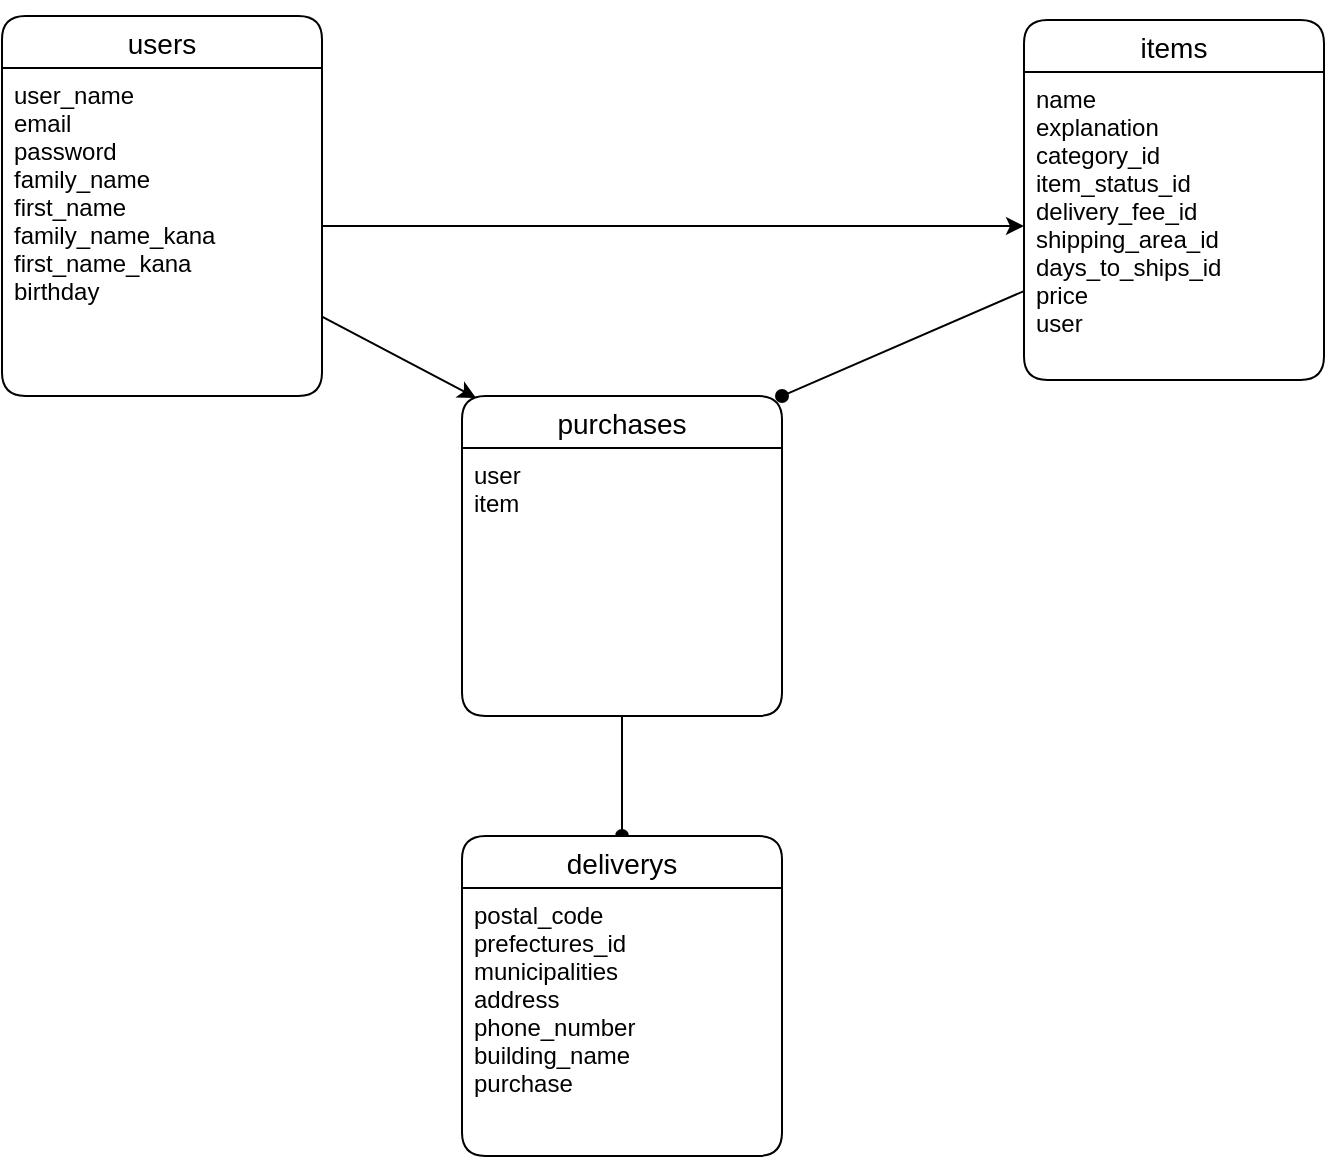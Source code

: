 <mxfile version="13.10.0" type="embed">
    <diagram id="s9VC0jBLGRepwFmhDhCj" name="ER図">
        <mxGraphModel dx="1138" dy="591" grid="1" gridSize="10" guides="1" tooltips="1" connect="1" arrows="1" fold="1" page="1" pageScale="1" pageWidth="827" pageHeight="1169" math="0" shadow="0">
            <root>
                <mxCell id="EHEQRac--1mDbGVyK8xg-0"/>
                <mxCell id="EHEQRac--1mDbGVyK8xg-1" parent="EHEQRac--1mDbGVyK8xg-0"/>
                <mxCell id="lrQ-uHsDvBDe7XlnzT23-16" style="edgeStyle=orthogonalEdgeStyle;orthogonalLoop=1;jettySize=auto;html=1;exitX=0.5;exitY=0;exitDx=0;exitDy=0;" parent="EHEQRac--1mDbGVyK8xg-1" source="lrQ-uHsDvBDe7XlnzT23-12" edge="1">
                    <mxGeometry relative="1" as="geometry">
                        <mxPoint x="150" y="50" as="targetPoint"/>
                    </mxGeometry>
                </mxCell>
                <mxCell id="lrQ-uHsDvBDe7XlnzT23-12" value="users" style="swimlane;fontStyle=0;childLayout=stackLayout;horizontal=1;startSize=26;horizontalStack=0;resizeParent=1;resizeParentMax=0;resizeLast=0;collapsible=1;marginBottom=0;align=center;fontSize=14;rounded=1;" parent="EHEQRac--1mDbGVyK8xg-1" vertex="1">
                    <mxGeometry x="70" y="40" width="160" height="190" as="geometry"/>
                </mxCell>
                <mxCell id="lrQ-uHsDvBDe7XlnzT23-13" value="user_name&#10;email&#10;password&#10;family_name&#10;first_name&#10;family_name_kana&#10;first_name_kana&#10;birthday&#10;" style="text;strokeColor=none;fillColor=none;spacingLeft=4;spacingRight=4;overflow=hidden;rotatable=0;points=[[0,0.5],[1,0.5]];portConstraint=eastwest;fontSize=12;rounded=1;" parent="lrQ-uHsDvBDe7XlnzT23-12" vertex="1">
                    <mxGeometry y="26" width="160" height="164" as="geometry"/>
                </mxCell>
                <mxCell id="lrQ-uHsDvBDe7XlnzT23-8" value="items" style="swimlane;fontStyle=0;childLayout=stackLayout;horizontal=1;startSize=26;horizontalStack=0;resizeParent=1;resizeParentMax=0;resizeLast=0;collapsible=1;marginBottom=0;align=center;fontSize=14;rounded=1;" parent="EHEQRac--1mDbGVyK8xg-1" vertex="1">
                    <mxGeometry x="581" y="42" width="150" height="180" as="geometry"/>
                </mxCell>
                <mxCell id="lrQ-uHsDvBDe7XlnzT23-9" value="name&#10;explanation&#10;category_id&#10;item_status_id&#10;delivery_fee_id&#10;shipping_area_id&#10;days_to_ships_id&#10;price&#10;user&#10;" style="text;strokeColor=none;fillColor=none;spacingLeft=4;spacingRight=4;overflow=hidden;rotatable=0;points=[[0,0.5],[1,0.5]];portConstraint=eastwest;fontSize=12;rounded=1;" parent="lrQ-uHsDvBDe7XlnzT23-8" vertex="1">
                    <mxGeometry y="26" width="150" height="154" as="geometry"/>
                </mxCell>
                <mxCell id="2" style="edgeStyle=none;orthogonalLoop=1;jettySize=auto;html=1;entryX=0.5;entryY=0;entryDx=0;entryDy=0;endArrow=oval;endFill=1;" parent="EHEQRac--1mDbGVyK8xg-1" source="lrQ-uHsDvBDe7XlnzT23-4" target="lrQ-uHsDvBDe7XlnzT23-0" edge="1">
                    <mxGeometry relative="1" as="geometry"/>
                </mxCell>
                <mxCell id="lrQ-uHsDvBDe7XlnzT23-4" value="purchases" style="swimlane;fontStyle=0;childLayout=stackLayout;horizontal=1;startSize=26;horizontalStack=0;resizeParent=1;resizeParentMax=0;resizeLast=0;collapsible=1;marginBottom=0;align=center;fontSize=14;rounded=1;" parent="EHEQRac--1mDbGVyK8xg-1" vertex="1">
                    <mxGeometry x="300" y="230" width="160" height="160" as="geometry"/>
                </mxCell>
                <mxCell id="lrQ-uHsDvBDe7XlnzT23-5" value="user&#10;item" style="text;strokeColor=none;fillColor=none;spacingLeft=4;spacingRight=4;overflow=hidden;rotatable=0;points=[[0,0.5],[1,0.5]];portConstraint=eastwest;fontSize=12;rounded=1;" parent="lrQ-uHsDvBDe7XlnzT23-4" vertex="1">
                    <mxGeometry y="26" width="160" height="134" as="geometry"/>
                </mxCell>
                <mxCell id="lrQ-uHsDvBDe7XlnzT23-0" value="deliverys" style="swimlane;fontStyle=0;childLayout=stackLayout;horizontal=1;startSize=26;horizontalStack=0;resizeParent=1;resizeParentMax=0;resizeLast=0;collapsible=1;marginBottom=0;align=center;fontSize=14;rounded=1;" parent="EHEQRac--1mDbGVyK8xg-1" vertex="1">
                    <mxGeometry x="300" y="450" width="160" height="160" as="geometry"/>
                </mxCell>
                <mxCell id="lrQ-uHsDvBDe7XlnzT23-1" value="postal_code&#10;prefectures_id&#10;municipalities&#10;address&#10;phone_number&#10;building_name&#10;purchase" style="text;strokeColor=none;fillColor=none;spacingLeft=4;spacingRight=4;overflow=hidden;rotatable=0;points=[[0,0.5],[1,0.5]];portConstraint=eastwest;fontSize=12;rounded=1;" parent="lrQ-uHsDvBDe7XlnzT23-0" vertex="1">
                    <mxGeometry y="26" width="160" height="134" as="geometry"/>
                </mxCell>
                <mxCell id="5" style="edgeStyle=none;rounded=1;orthogonalLoop=1;jettySize=auto;html=1;entryX=1;entryY=0;entryDx=0;entryDy=0;endArrow=oval;endFill=1;" parent="EHEQRac--1mDbGVyK8xg-1" source="lrQ-uHsDvBDe7XlnzT23-9" target="lrQ-uHsDvBDe7XlnzT23-4" edge="1">
                    <mxGeometry relative="1" as="geometry"/>
                </mxCell>
                <mxCell id="19" style="edgeStyle=orthogonalEdgeStyle;rounded=0;orthogonalLoop=1;jettySize=auto;html=1;" parent="EHEQRac--1mDbGVyK8xg-1" source="lrQ-uHsDvBDe7XlnzT23-13" target="lrQ-uHsDvBDe7XlnzT23-9" edge="1">
                    <mxGeometry relative="1" as="geometry">
                        <Array as="points">
                            <mxPoint x="406" y="145"/>
                            <mxPoint x="406" y="145"/>
                        </Array>
                    </mxGeometry>
                </mxCell>
                <mxCell id="21" style="edgeStyle=none;rounded=0;orthogonalLoop=1;jettySize=auto;html=1;entryX=0.044;entryY=0.006;entryDx=0;entryDy=0;entryPerimeter=0;" parent="EHEQRac--1mDbGVyK8xg-1" source="lrQ-uHsDvBDe7XlnzT23-13" target="lrQ-uHsDvBDe7XlnzT23-4" edge="1">
                    <mxGeometry relative="1" as="geometry"/>
                </mxCell>
            </root>
        </mxGraphModel>
    </diagram>
</mxfile>